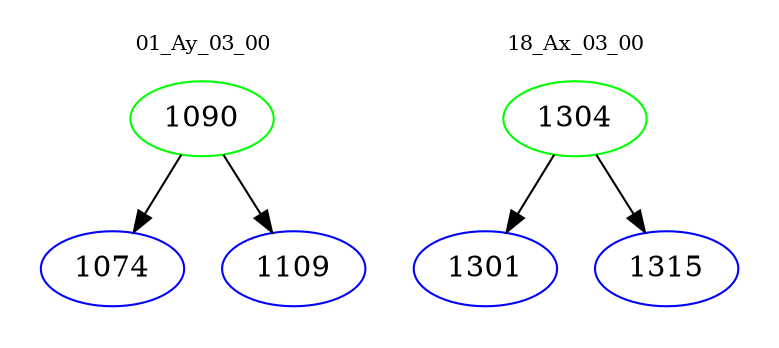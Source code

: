 digraph{
subgraph cluster_0 {
color = white
label = "01_Ay_03_00";
fontsize=10;
T0_1090 [label="1090", color="green"]
T0_1090 -> T0_1074 [color="black"]
T0_1074 [label="1074", color="blue"]
T0_1090 -> T0_1109 [color="black"]
T0_1109 [label="1109", color="blue"]
}
subgraph cluster_1 {
color = white
label = "18_Ax_03_00";
fontsize=10;
T1_1304 [label="1304", color="green"]
T1_1304 -> T1_1301 [color="black"]
T1_1301 [label="1301", color="blue"]
T1_1304 -> T1_1315 [color="black"]
T1_1315 [label="1315", color="blue"]
}
}
